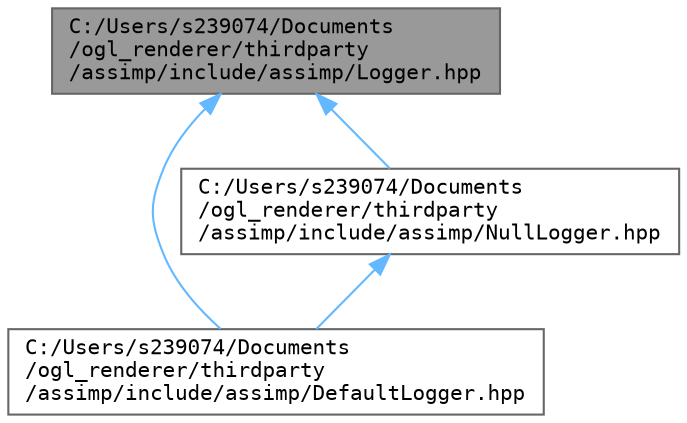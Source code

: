 digraph "C:/Users/s239074/Documents/ogl_renderer/thirdparty/assimp/include/assimp/Logger.hpp"
{
 // LATEX_PDF_SIZE
  bgcolor="transparent";
  edge [fontname=Terminal,fontsize=10,labelfontname=Helvetica,labelfontsize=10];
  node [fontname=Terminal,fontsize=10,shape=box,height=0.2,width=0.4];
  Node1 [label="C:/Users/s239074/Documents\l/ogl_renderer/thirdparty\l/assimp/include/assimp/Logger.hpp",height=0.2,width=0.4,color="gray40", fillcolor="grey60", style="filled", fontcolor="black",tooltip="Abstract base class 'Logger', base of the logging system."];
  Node1 -> Node2 [dir="back",color="steelblue1",style="solid"];
  Node2 [label="C:/Users/s239074/Documents\l/ogl_renderer/thirdparty\l/assimp/include/assimp/DefaultLogger.hpp",height=0.2,width=0.4,color="grey40", fillcolor="white", style="filled",URL="$include_2assimp_2_default_logger_8hpp.html",tooltip=" "];
  Node1 -> Node3 [dir="back",color="steelblue1",style="solid"];
  Node3 [label="C:/Users/s239074/Documents\l/ogl_renderer/thirdparty\l/assimp/include/assimp/NullLogger.hpp",height=0.2,width=0.4,color="grey40", fillcolor="white", style="filled",URL="$include_2assimp_2_null_logger_8hpp.html",tooltip="Dummy logger."];
  Node3 -> Node2 [dir="back",color="steelblue1",style="solid"];
}
